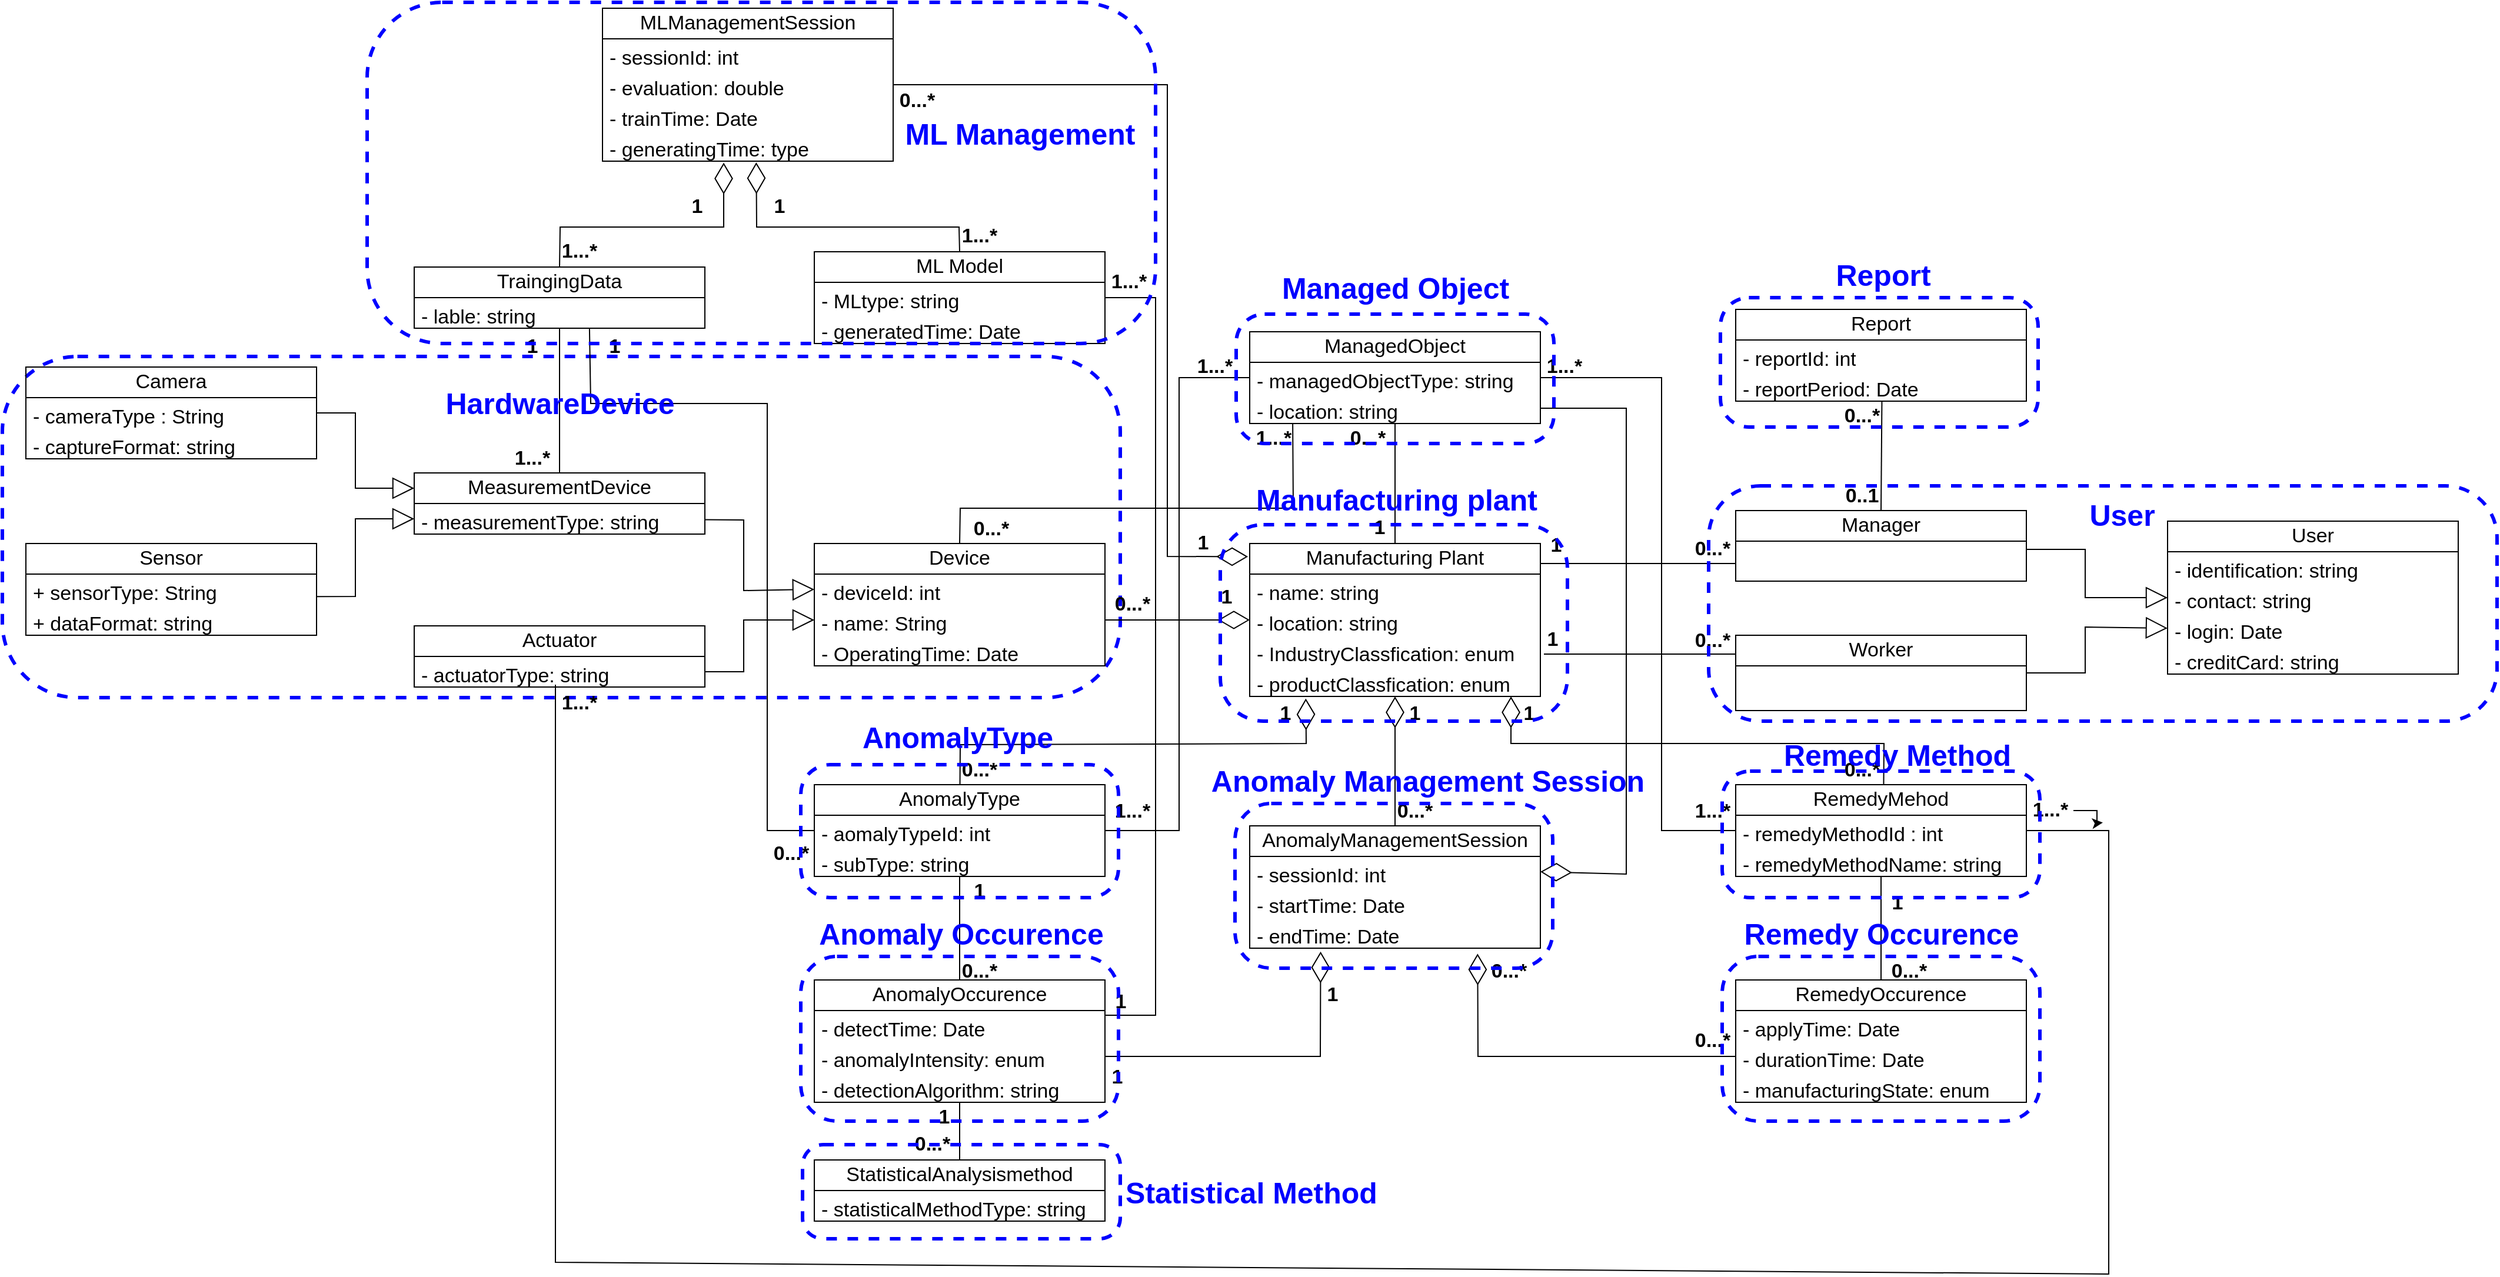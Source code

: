 <mxfile version="21.1.8" type="github">
  <diagram name="페이지-1" id="NSON1ElTlPPv-P7tvGDg">
    <mxGraphModel dx="3332" dy="244" grid="1" gridSize="10" guides="1" tooltips="1" connect="1" arrows="1" fold="1" page="1" pageScale="1" pageWidth="827" pageHeight="1169" math="0" shadow="0">
      <root>
        <mxCell id="0" />
        <mxCell id="1" parent="0" />
        <mxCell id="EEyVBlJ2GwYg8RUqJ2fp-154" value="" style="rounded=1;whiteSpace=wrap;html=1;fillColor=none;strokeColor=#0000ff;arcSize=22;dashed=1;strokeWidth=3;" vertex="1" parent="1">
          <mxGeometry x="-580" y="2030" width="950" height="290" as="geometry" />
        </mxCell>
        <mxCell id="EEyVBlJ2GwYg8RUqJ2fp-1" value="Manufacturing Plant" style="swimlane;fontStyle=0;childLayout=stackLayout;horizontal=1;startSize=26;fillColor=none;horizontalStack=0;resizeParent=1;resizeParentMax=0;resizeLast=0;collapsible=1;marginBottom=0;whiteSpace=wrap;html=1;fontSize=17;" vertex="1" parent="1">
          <mxGeometry x="480" y="2189" width="247" height="130" as="geometry" />
        </mxCell>
        <mxCell id="EEyVBlJ2GwYg8RUqJ2fp-2" value="- name: string" style="text;strokeColor=none;fillColor=none;align=left;verticalAlign=top;spacingLeft=4;spacingRight=4;overflow=hidden;rotatable=0;points=[[0,0.5],[1,0.5]];portConstraint=eastwest;whiteSpace=wrap;html=1;fontSize=17;" vertex="1" parent="EEyVBlJ2GwYg8RUqJ2fp-1">
          <mxGeometry y="26" width="247" height="26" as="geometry" />
        </mxCell>
        <mxCell id="EEyVBlJ2GwYg8RUqJ2fp-3" value="- location: string" style="text;strokeColor=none;fillColor=none;align=left;verticalAlign=top;spacingLeft=4;spacingRight=4;overflow=hidden;rotatable=0;points=[[0,0.5],[1,0.5]];portConstraint=eastwest;whiteSpace=wrap;html=1;fontSize=17;" vertex="1" parent="EEyVBlJ2GwYg8RUqJ2fp-1">
          <mxGeometry y="52" width="247" height="26" as="geometry" />
        </mxCell>
        <mxCell id="EEyVBlJ2GwYg8RUqJ2fp-4" value="- IndustryClassfication: enum" style="text;strokeColor=none;fillColor=none;align=left;verticalAlign=top;spacingLeft=4;spacingRight=4;overflow=hidden;rotatable=0;points=[[0,0.5],[1,0.5]];portConstraint=eastwest;whiteSpace=wrap;html=1;fontSize=17;" vertex="1" parent="EEyVBlJ2GwYg8RUqJ2fp-1">
          <mxGeometry y="78" width="247" height="26" as="geometry" />
        </mxCell>
        <mxCell id="EEyVBlJ2GwYg8RUqJ2fp-5" value="- productClassfication: enum" style="text;strokeColor=none;fillColor=none;align=left;verticalAlign=top;spacingLeft=4;spacingRight=4;overflow=hidden;rotatable=0;points=[[0,0.5],[1,0.5]];portConstraint=eastwest;whiteSpace=wrap;html=1;fontSize=17;" vertex="1" parent="EEyVBlJ2GwYg8RUqJ2fp-1">
          <mxGeometry y="104" width="247" height="26" as="geometry" />
        </mxCell>
        <mxCell id="EEyVBlJ2GwYg8RUqJ2fp-6" value="AnomalyManagementSession" style="swimlane;fontStyle=0;childLayout=stackLayout;horizontal=1;startSize=26;fillColor=none;horizontalStack=0;resizeParent=1;resizeParentMax=0;resizeLast=0;collapsible=1;marginBottom=0;whiteSpace=wrap;html=1;fontSize=17;" vertex="1" parent="1">
          <mxGeometry x="480" y="2429" width="247" height="104" as="geometry" />
        </mxCell>
        <mxCell id="EEyVBlJ2GwYg8RUqJ2fp-7" value="- sessionId: int" style="text;strokeColor=none;fillColor=none;align=left;verticalAlign=top;spacingLeft=4;spacingRight=4;overflow=hidden;rotatable=0;points=[[0,0.5],[1,0.5]];portConstraint=eastwest;whiteSpace=wrap;html=1;fontSize=17;" vertex="1" parent="EEyVBlJ2GwYg8RUqJ2fp-6">
          <mxGeometry y="26" width="247" height="26" as="geometry" />
        </mxCell>
        <mxCell id="EEyVBlJ2GwYg8RUqJ2fp-8" value="- startTime: Date" style="text;strokeColor=none;fillColor=none;align=left;verticalAlign=top;spacingLeft=4;spacingRight=4;overflow=hidden;rotatable=0;points=[[0,0.5],[1,0.5]];portConstraint=eastwest;whiteSpace=wrap;html=1;fontSize=17;" vertex="1" parent="EEyVBlJ2GwYg8RUqJ2fp-6">
          <mxGeometry y="52" width="247" height="26" as="geometry" />
        </mxCell>
        <mxCell id="EEyVBlJ2GwYg8RUqJ2fp-9" value="- endTime: Date" style="text;strokeColor=none;fillColor=none;align=left;verticalAlign=top;spacingLeft=4;spacingRight=4;overflow=hidden;rotatable=0;points=[[0,0.5],[1,0.5]];portConstraint=eastwest;whiteSpace=wrap;html=1;fontSize=17;" vertex="1" parent="EEyVBlJ2GwYg8RUqJ2fp-6">
          <mxGeometry y="78" width="247" height="26" as="geometry" />
        </mxCell>
        <mxCell id="EEyVBlJ2GwYg8RUqJ2fp-10" value="Device" style="swimlane;fontStyle=0;childLayout=stackLayout;horizontal=1;startSize=26;fillColor=none;horizontalStack=0;resizeParent=1;resizeParentMax=0;resizeLast=0;collapsible=1;marginBottom=0;whiteSpace=wrap;html=1;fontSize=17;" vertex="1" parent="1">
          <mxGeometry x="110" y="2189" width="247" height="104" as="geometry" />
        </mxCell>
        <mxCell id="EEyVBlJ2GwYg8RUqJ2fp-11" value="- deviceId: int" style="text;strokeColor=none;fillColor=none;align=left;verticalAlign=top;spacingLeft=4;spacingRight=4;overflow=hidden;rotatable=0;points=[[0,0.5],[1,0.5]];portConstraint=eastwest;whiteSpace=wrap;html=1;fontSize=17;" vertex="1" parent="EEyVBlJ2GwYg8RUqJ2fp-10">
          <mxGeometry y="26" width="247" height="26" as="geometry" />
        </mxCell>
        <mxCell id="EEyVBlJ2GwYg8RUqJ2fp-12" value="- name: String" style="text;strokeColor=none;fillColor=none;align=left;verticalAlign=top;spacingLeft=4;spacingRight=4;overflow=hidden;rotatable=0;points=[[0,0.5],[1,0.5]];portConstraint=eastwest;whiteSpace=wrap;html=1;fontSize=17;" vertex="1" parent="EEyVBlJ2GwYg8RUqJ2fp-10">
          <mxGeometry y="52" width="247" height="26" as="geometry" />
        </mxCell>
        <mxCell id="EEyVBlJ2GwYg8RUqJ2fp-13" value="- OperatingTime: Date" style="text;strokeColor=none;fillColor=none;align=left;verticalAlign=top;spacingLeft=4;spacingRight=4;overflow=hidden;rotatable=0;points=[[0,0.5],[1,0.5]];portConstraint=eastwest;whiteSpace=wrap;html=1;fontSize=17;" vertex="1" parent="EEyVBlJ2GwYg8RUqJ2fp-10">
          <mxGeometry y="78" width="247" height="26" as="geometry" />
        </mxCell>
        <mxCell id="EEyVBlJ2GwYg8RUqJ2fp-14" value="MeasurementDevice" style="swimlane;fontStyle=0;childLayout=stackLayout;horizontal=1;startSize=26;fillColor=none;horizontalStack=0;resizeParent=1;resizeParentMax=0;resizeLast=0;collapsible=1;marginBottom=0;whiteSpace=wrap;html=1;fontSize=17;" vertex="1" parent="1">
          <mxGeometry x="-230" y="2129" width="247" height="52" as="geometry" />
        </mxCell>
        <mxCell id="EEyVBlJ2GwYg8RUqJ2fp-15" value="- measurementType: string" style="text;strokeColor=none;fillColor=none;align=left;verticalAlign=top;spacingLeft=4;spacingRight=4;overflow=hidden;rotatable=0;points=[[0,0.5],[1,0.5]];portConstraint=eastwest;whiteSpace=wrap;html=1;fontSize=17;" vertex="1" parent="EEyVBlJ2GwYg8RUqJ2fp-14">
          <mxGeometry y="26" width="247" height="26" as="geometry" />
        </mxCell>
        <mxCell id="EEyVBlJ2GwYg8RUqJ2fp-16" value="Actuator" style="swimlane;fontStyle=0;childLayout=stackLayout;horizontal=1;startSize=26;fillColor=none;horizontalStack=0;resizeParent=1;resizeParentMax=0;resizeLast=0;collapsible=1;marginBottom=0;whiteSpace=wrap;html=1;fontSize=17;" vertex="1" parent="1">
          <mxGeometry x="-230" y="2259" width="247" height="52" as="geometry" />
        </mxCell>
        <mxCell id="EEyVBlJ2GwYg8RUqJ2fp-17" value="- actuatorType: string" style="text;strokeColor=none;fillColor=none;align=left;verticalAlign=top;spacingLeft=4;spacingRight=4;overflow=hidden;rotatable=0;points=[[0,0.5],[1,0.5]];portConstraint=eastwest;whiteSpace=wrap;html=1;fontSize=17;" vertex="1" parent="EEyVBlJ2GwYg8RUqJ2fp-16">
          <mxGeometry y="26" width="247" height="26" as="geometry" />
        </mxCell>
        <mxCell id="EEyVBlJ2GwYg8RUqJ2fp-18" value="Camera" style="swimlane;fontStyle=0;childLayout=stackLayout;horizontal=1;startSize=26;fillColor=none;horizontalStack=0;resizeParent=1;resizeParentMax=0;resizeLast=0;collapsible=1;marginBottom=0;whiteSpace=wrap;html=1;fontSize=17;" vertex="1" parent="1">
          <mxGeometry x="-560" y="2039" width="247" height="78" as="geometry" />
        </mxCell>
        <mxCell id="EEyVBlJ2GwYg8RUqJ2fp-19" value="- cameraType : String" style="text;strokeColor=none;fillColor=none;align=left;verticalAlign=top;spacingLeft=4;spacingRight=4;overflow=hidden;rotatable=0;points=[[0,0.5],[1,0.5]];portConstraint=eastwest;whiteSpace=wrap;html=1;fontSize=17;" vertex="1" parent="EEyVBlJ2GwYg8RUqJ2fp-18">
          <mxGeometry y="26" width="247" height="26" as="geometry" />
        </mxCell>
        <mxCell id="EEyVBlJ2GwYg8RUqJ2fp-20" value="- captureFormat: string" style="text;strokeColor=none;fillColor=none;align=left;verticalAlign=top;spacingLeft=4;spacingRight=4;overflow=hidden;rotatable=0;points=[[0,0.5],[1,0.5]];portConstraint=eastwest;whiteSpace=wrap;html=1;fontSize=17;" vertex="1" parent="EEyVBlJ2GwYg8RUqJ2fp-18">
          <mxGeometry y="52" width="247" height="26" as="geometry" />
        </mxCell>
        <mxCell id="EEyVBlJ2GwYg8RUqJ2fp-21" value="Sensor" style="swimlane;fontStyle=0;childLayout=stackLayout;horizontal=1;startSize=26;fillColor=none;horizontalStack=0;resizeParent=1;resizeParentMax=0;resizeLast=0;collapsible=1;marginBottom=0;whiteSpace=wrap;html=1;fontSize=17;" vertex="1" parent="1">
          <mxGeometry x="-560" y="2189" width="247" height="78" as="geometry" />
        </mxCell>
        <mxCell id="EEyVBlJ2GwYg8RUqJ2fp-22" value="+ sensorType: String" style="text;strokeColor=none;fillColor=none;align=left;verticalAlign=top;spacingLeft=4;spacingRight=4;overflow=hidden;rotatable=0;points=[[0,0.5],[1,0.5]];portConstraint=eastwest;whiteSpace=wrap;html=1;fontSize=17;" vertex="1" parent="EEyVBlJ2GwYg8RUqJ2fp-21">
          <mxGeometry y="26" width="247" height="26" as="geometry" />
        </mxCell>
        <mxCell id="EEyVBlJ2GwYg8RUqJ2fp-23" value="+ dataFormat: string" style="text;strokeColor=none;fillColor=none;align=left;verticalAlign=top;spacingLeft=4;spacingRight=4;overflow=hidden;rotatable=0;points=[[0,0.5],[1,0.5]];portConstraint=eastwest;whiteSpace=wrap;html=1;fontSize=17;" vertex="1" parent="EEyVBlJ2GwYg8RUqJ2fp-21">
          <mxGeometry y="52" width="247" height="26" as="geometry" />
        </mxCell>
        <mxCell id="EEyVBlJ2GwYg8RUqJ2fp-24" value="AnomalyType" style="swimlane;fontStyle=0;childLayout=stackLayout;horizontal=1;startSize=26;fillColor=none;horizontalStack=0;resizeParent=1;resizeParentMax=0;resizeLast=0;collapsible=1;marginBottom=0;whiteSpace=wrap;html=1;fontSize=17;" vertex="1" parent="1">
          <mxGeometry x="110" y="2394" width="247" height="78" as="geometry" />
        </mxCell>
        <mxCell id="EEyVBlJ2GwYg8RUqJ2fp-25" value="- aomalyTypeId: int" style="text;strokeColor=none;fillColor=none;align=left;verticalAlign=top;spacingLeft=4;spacingRight=4;overflow=hidden;rotatable=0;points=[[0,0.5],[1,0.5]];portConstraint=eastwest;whiteSpace=wrap;html=1;fontSize=17;" vertex="1" parent="EEyVBlJ2GwYg8RUqJ2fp-24">
          <mxGeometry y="26" width="247" height="26" as="geometry" />
        </mxCell>
        <mxCell id="EEyVBlJ2GwYg8RUqJ2fp-26" value="- subType: string" style="text;strokeColor=none;fillColor=none;align=left;verticalAlign=top;spacingLeft=4;spacingRight=4;overflow=hidden;rotatable=0;points=[[0,0.5],[1,0.5]];portConstraint=eastwest;whiteSpace=wrap;html=1;fontSize=17;" vertex="1" parent="EEyVBlJ2GwYg8RUqJ2fp-24">
          <mxGeometry y="52" width="247" height="26" as="geometry" />
        </mxCell>
        <mxCell id="EEyVBlJ2GwYg8RUqJ2fp-27" value="AnomalyOccurence" style="swimlane;fontStyle=0;childLayout=stackLayout;horizontal=1;startSize=26;fillColor=none;horizontalStack=0;resizeParent=1;resizeParentMax=0;resizeLast=0;collapsible=1;marginBottom=0;whiteSpace=wrap;html=1;fontSize=17;" vertex="1" parent="1">
          <mxGeometry x="110" y="2560" width="247" height="104" as="geometry" />
        </mxCell>
        <mxCell id="EEyVBlJ2GwYg8RUqJ2fp-28" value="- detectTime: Date" style="text;strokeColor=none;fillColor=none;align=left;verticalAlign=top;spacingLeft=4;spacingRight=4;overflow=hidden;rotatable=0;points=[[0,0.5],[1,0.5]];portConstraint=eastwest;whiteSpace=wrap;html=1;fontSize=17;" vertex="1" parent="EEyVBlJ2GwYg8RUqJ2fp-27">
          <mxGeometry y="26" width="247" height="26" as="geometry" />
        </mxCell>
        <mxCell id="EEyVBlJ2GwYg8RUqJ2fp-29" value="- anomalyIntensity: enum" style="text;strokeColor=none;fillColor=none;align=left;verticalAlign=top;spacingLeft=4;spacingRight=4;overflow=hidden;rotatable=0;points=[[0,0.5],[1,0.5]];portConstraint=eastwest;whiteSpace=wrap;html=1;fontSize=17;" vertex="1" parent="EEyVBlJ2GwYg8RUqJ2fp-27">
          <mxGeometry y="52" width="247" height="26" as="geometry" />
        </mxCell>
        <mxCell id="EEyVBlJ2GwYg8RUqJ2fp-30" value="- detectionAlgorithm: string" style="text;strokeColor=none;fillColor=none;align=left;verticalAlign=top;spacingLeft=4;spacingRight=4;overflow=hidden;rotatable=0;points=[[0,0.5],[1,0.5]];portConstraint=eastwest;whiteSpace=wrap;html=1;fontSize=17;" vertex="1" parent="EEyVBlJ2GwYg8RUqJ2fp-27">
          <mxGeometry y="78" width="247" height="26" as="geometry" />
        </mxCell>
        <mxCell id="EEyVBlJ2GwYg8RUqJ2fp-31" value="RemedyOccurence" style="swimlane;fontStyle=0;childLayout=stackLayout;horizontal=1;startSize=26;fillColor=none;horizontalStack=0;resizeParent=1;resizeParentMax=0;resizeLast=0;collapsible=1;marginBottom=0;whiteSpace=wrap;html=1;fontSize=17;" vertex="1" parent="1">
          <mxGeometry x="893" y="2560" width="247" height="104" as="geometry" />
        </mxCell>
        <mxCell id="EEyVBlJ2GwYg8RUqJ2fp-32" value="- applyTime: Date" style="text;strokeColor=none;fillColor=none;align=left;verticalAlign=top;spacingLeft=4;spacingRight=4;overflow=hidden;rotatable=0;points=[[0,0.5],[1,0.5]];portConstraint=eastwest;whiteSpace=wrap;html=1;fontSize=17;" vertex="1" parent="EEyVBlJ2GwYg8RUqJ2fp-31">
          <mxGeometry y="26" width="247" height="26" as="geometry" />
        </mxCell>
        <mxCell id="EEyVBlJ2GwYg8RUqJ2fp-33" value="- durationTime: Date" style="text;strokeColor=none;fillColor=none;align=left;verticalAlign=top;spacingLeft=4;spacingRight=4;overflow=hidden;rotatable=0;points=[[0,0.5],[1,0.5]];portConstraint=eastwest;whiteSpace=wrap;html=1;fontSize=17;" vertex="1" parent="EEyVBlJ2GwYg8RUqJ2fp-31">
          <mxGeometry y="52" width="247" height="26" as="geometry" />
        </mxCell>
        <mxCell id="EEyVBlJ2GwYg8RUqJ2fp-34" value="- manufacturingState: enum" style="text;strokeColor=none;fillColor=none;align=left;verticalAlign=top;spacingLeft=4;spacingRight=4;overflow=hidden;rotatable=0;points=[[0,0.5],[1,0.5]];portConstraint=eastwest;whiteSpace=wrap;html=1;fontSize=17;" vertex="1" parent="EEyVBlJ2GwYg8RUqJ2fp-31">
          <mxGeometry y="78" width="247" height="26" as="geometry" />
        </mxCell>
        <mxCell id="EEyVBlJ2GwYg8RUqJ2fp-35" value="RemedyMehod" style="swimlane;fontStyle=0;childLayout=stackLayout;horizontal=1;startSize=26;fillColor=none;horizontalStack=0;resizeParent=1;resizeParentMax=0;resizeLast=0;collapsible=1;marginBottom=0;whiteSpace=wrap;html=1;fontSize=17;" vertex="1" parent="1">
          <mxGeometry x="893" y="2394" width="247" height="78" as="geometry" />
        </mxCell>
        <mxCell id="EEyVBlJ2GwYg8RUqJ2fp-36" value="- remedyMethodId : int" style="text;strokeColor=none;fillColor=none;align=left;verticalAlign=top;spacingLeft=4;spacingRight=4;overflow=hidden;rotatable=0;points=[[0,0.5],[1,0.5]];portConstraint=eastwest;whiteSpace=wrap;html=1;fontSize=17;" vertex="1" parent="EEyVBlJ2GwYg8RUqJ2fp-35">
          <mxGeometry y="26" width="247" height="26" as="geometry" />
        </mxCell>
        <mxCell id="EEyVBlJ2GwYg8RUqJ2fp-37" value="- remedyMethodName: string" style="text;strokeColor=none;fillColor=none;align=left;verticalAlign=top;spacingLeft=4;spacingRight=4;overflow=hidden;rotatable=0;points=[[0,0.5],[1,0.5]];portConstraint=eastwest;whiteSpace=wrap;html=1;fontSize=17;" vertex="1" parent="EEyVBlJ2GwYg8RUqJ2fp-35">
          <mxGeometry y="52" width="247" height="26" as="geometry" />
        </mxCell>
        <mxCell id="EEyVBlJ2GwYg8RUqJ2fp-38" value="Manager" style="swimlane;fontStyle=0;childLayout=stackLayout;horizontal=1;startSize=26;fillColor=none;horizontalStack=0;resizeParent=1;resizeParentMax=0;resizeLast=0;collapsible=1;marginBottom=0;whiteSpace=wrap;html=1;fontSize=17;" vertex="1" parent="1">
          <mxGeometry x="893" y="2161" width="247" height="60" as="geometry" />
        </mxCell>
        <mxCell id="EEyVBlJ2GwYg8RUqJ2fp-39" value="Worker" style="swimlane;fontStyle=0;childLayout=stackLayout;horizontal=1;startSize=26;fillColor=none;horizontalStack=0;resizeParent=1;resizeParentMax=0;resizeLast=0;collapsible=1;marginBottom=0;whiteSpace=wrap;html=1;fontSize=17;" vertex="1" parent="1">
          <mxGeometry x="893" y="2267" width="247" height="64" as="geometry" />
        </mxCell>
        <mxCell id="EEyVBlJ2GwYg8RUqJ2fp-40" value="User" style="swimlane;fontStyle=0;childLayout=stackLayout;horizontal=1;startSize=26;fillColor=none;horizontalStack=0;resizeParent=1;resizeParentMax=0;resizeLast=0;collapsible=1;marginBottom=0;whiteSpace=wrap;html=1;fontSize=17;" vertex="1" parent="1">
          <mxGeometry x="1260" y="2170" width="247" height="130" as="geometry" />
        </mxCell>
        <mxCell id="EEyVBlJ2GwYg8RUqJ2fp-41" value="- identification: string" style="text;strokeColor=none;fillColor=none;align=left;verticalAlign=top;spacingLeft=4;spacingRight=4;overflow=hidden;rotatable=0;points=[[0,0.5],[1,0.5]];portConstraint=eastwest;whiteSpace=wrap;html=1;fontSize=17;" vertex="1" parent="EEyVBlJ2GwYg8RUqJ2fp-40">
          <mxGeometry y="26" width="247" height="26" as="geometry" />
        </mxCell>
        <mxCell id="EEyVBlJ2GwYg8RUqJ2fp-42" value="- contact: string" style="text;strokeColor=none;fillColor=none;align=left;verticalAlign=top;spacingLeft=4;spacingRight=4;overflow=hidden;rotatable=0;points=[[0,0.5],[1,0.5]];portConstraint=eastwest;whiteSpace=wrap;html=1;fontSize=17;" vertex="1" parent="EEyVBlJ2GwYg8RUqJ2fp-40">
          <mxGeometry y="52" width="247" height="26" as="geometry" />
        </mxCell>
        <mxCell id="EEyVBlJ2GwYg8RUqJ2fp-43" value="- login: Date" style="text;strokeColor=none;fillColor=none;align=left;verticalAlign=top;spacingLeft=4;spacingRight=4;overflow=hidden;rotatable=0;points=[[0,0.5],[1,0.5]];portConstraint=eastwest;whiteSpace=wrap;html=1;fontSize=17;" vertex="1" parent="EEyVBlJ2GwYg8RUqJ2fp-40">
          <mxGeometry y="78" width="247" height="26" as="geometry" />
        </mxCell>
        <mxCell id="EEyVBlJ2GwYg8RUqJ2fp-44" value="- creditCard: string" style="text;strokeColor=none;fillColor=none;align=left;verticalAlign=top;spacingLeft=4;spacingRight=4;overflow=hidden;rotatable=0;points=[[0,0.5],[1,0.5]];portConstraint=eastwest;whiteSpace=wrap;html=1;fontSize=17;" vertex="1" parent="EEyVBlJ2GwYg8RUqJ2fp-40">
          <mxGeometry y="104" width="247" height="26" as="geometry" />
        </mxCell>
        <mxCell id="EEyVBlJ2GwYg8RUqJ2fp-45" value="ManagedObject" style="swimlane;fontStyle=0;childLayout=stackLayout;horizontal=1;startSize=26;fillColor=none;horizontalStack=0;resizeParent=1;resizeParentMax=0;resizeLast=0;collapsible=1;marginBottom=0;whiteSpace=wrap;html=1;fontSize=17;" vertex="1" parent="1">
          <mxGeometry x="480" y="2009" width="247" height="78" as="geometry" />
        </mxCell>
        <mxCell id="EEyVBlJ2GwYg8RUqJ2fp-46" value="- managedObjectType: string" style="text;strokeColor=none;fillColor=none;align=left;verticalAlign=top;spacingLeft=4;spacingRight=4;overflow=hidden;rotatable=0;points=[[0,0.5],[1,0.5]];portConstraint=eastwest;whiteSpace=wrap;html=1;fontSize=17;" vertex="1" parent="EEyVBlJ2GwYg8RUqJ2fp-45">
          <mxGeometry y="26" width="247" height="26" as="geometry" />
        </mxCell>
        <mxCell id="EEyVBlJ2GwYg8RUqJ2fp-47" value="- location: string" style="text;strokeColor=none;fillColor=none;align=left;verticalAlign=top;spacingLeft=4;spacingRight=4;overflow=hidden;rotatable=0;points=[[0,0.5],[1,0.5]];portConstraint=eastwest;whiteSpace=wrap;html=1;fontSize=17;" vertex="1" parent="EEyVBlJ2GwYg8RUqJ2fp-45">
          <mxGeometry y="52" width="247" height="26" as="geometry" />
        </mxCell>
        <mxCell id="EEyVBlJ2GwYg8RUqJ2fp-48" value="MLManagementSession" style="swimlane;fontStyle=0;childLayout=stackLayout;horizontal=1;startSize=26;fillColor=none;horizontalStack=0;resizeParent=1;resizeParentMax=0;resizeLast=0;collapsible=1;marginBottom=0;whiteSpace=wrap;html=1;fontSize=17;" vertex="1" parent="1">
          <mxGeometry x="-70" y="1734" width="247" height="130" as="geometry" />
        </mxCell>
        <mxCell id="EEyVBlJ2GwYg8RUqJ2fp-49" value="- sessionId: int" style="text;strokeColor=none;fillColor=none;align=left;verticalAlign=top;spacingLeft=4;spacingRight=4;overflow=hidden;rotatable=0;points=[[0,0.5],[1,0.5]];portConstraint=eastwest;whiteSpace=wrap;html=1;fontSize=17;" vertex="1" parent="EEyVBlJ2GwYg8RUqJ2fp-48">
          <mxGeometry y="26" width="247" height="26" as="geometry" />
        </mxCell>
        <mxCell id="EEyVBlJ2GwYg8RUqJ2fp-50" value="- evaluation: double" style="text;strokeColor=none;fillColor=none;align=left;verticalAlign=top;spacingLeft=4;spacingRight=4;overflow=hidden;rotatable=0;points=[[0,0.5],[1,0.5]];portConstraint=eastwest;whiteSpace=wrap;html=1;fontSize=17;" vertex="1" parent="EEyVBlJ2GwYg8RUqJ2fp-48">
          <mxGeometry y="52" width="247" height="26" as="geometry" />
        </mxCell>
        <mxCell id="EEyVBlJ2GwYg8RUqJ2fp-51" value="- trainTime: Date" style="text;strokeColor=none;fillColor=none;align=left;verticalAlign=top;spacingLeft=4;spacingRight=4;overflow=hidden;rotatable=0;points=[[0,0.5],[1,0.5]];portConstraint=eastwest;whiteSpace=wrap;html=1;fontSize=17;" vertex="1" parent="EEyVBlJ2GwYg8RUqJ2fp-48">
          <mxGeometry y="78" width="247" height="26" as="geometry" />
        </mxCell>
        <mxCell id="EEyVBlJ2GwYg8RUqJ2fp-52" value="- generatingTime: type" style="text;strokeColor=none;fillColor=none;align=left;verticalAlign=top;spacingLeft=4;spacingRight=4;overflow=hidden;rotatable=0;points=[[0,0.5],[1,0.5]];portConstraint=eastwest;whiteSpace=wrap;html=1;fontSize=17;" vertex="1" parent="EEyVBlJ2GwYg8RUqJ2fp-48">
          <mxGeometry y="104" width="247" height="26" as="geometry" />
        </mxCell>
        <mxCell id="EEyVBlJ2GwYg8RUqJ2fp-53" value="ML Model" style="swimlane;fontStyle=0;childLayout=stackLayout;horizontal=1;startSize=26;fillColor=none;horizontalStack=0;resizeParent=1;resizeParentMax=0;resizeLast=0;collapsible=1;marginBottom=0;whiteSpace=wrap;html=1;fontSize=17;" vertex="1" parent="1">
          <mxGeometry x="110" y="1941" width="247" height="78" as="geometry" />
        </mxCell>
        <mxCell id="EEyVBlJ2GwYg8RUqJ2fp-54" value="- MLtype: string" style="text;strokeColor=none;fillColor=none;align=left;verticalAlign=top;spacingLeft=4;spacingRight=4;overflow=hidden;rotatable=0;points=[[0,0.5],[1,0.5]];portConstraint=eastwest;whiteSpace=wrap;html=1;fontSize=17;" vertex="1" parent="EEyVBlJ2GwYg8RUqJ2fp-53">
          <mxGeometry y="26" width="247" height="26" as="geometry" />
        </mxCell>
        <mxCell id="EEyVBlJ2GwYg8RUqJ2fp-55" value="- generatedTime: Date" style="text;strokeColor=none;fillColor=none;align=left;verticalAlign=top;spacingLeft=4;spacingRight=4;overflow=hidden;rotatable=0;points=[[0,0.5],[1,0.5]];portConstraint=eastwest;whiteSpace=wrap;html=1;fontSize=17;" vertex="1" parent="EEyVBlJ2GwYg8RUqJ2fp-53">
          <mxGeometry y="52" width="247" height="26" as="geometry" />
        </mxCell>
        <mxCell id="EEyVBlJ2GwYg8RUqJ2fp-56" value="StatisticalAnalysismethod" style="swimlane;fontStyle=0;childLayout=stackLayout;horizontal=1;startSize=26;fillColor=none;horizontalStack=0;resizeParent=1;resizeParentMax=0;resizeLast=0;collapsible=1;marginBottom=0;whiteSpace=wrap;html=1;fontSize=17;" vertex="1" parent="1">
          <mxGeometry x="110" y="2713" width="247" height="52" as="geometry" />
        </mxCell>
        <mxCell id="EEyVBlJ2GwYg8RUqJ2fp-57" value="- statisticalMethodType: string" style="text;strokeColor=none;fillColor=none;align=left;verticalAlign=top;spacingLeft=4;spacingRight=4;overflow=hidden;rotatable=0;points=[[0,0.5],[1,0.5]];portConstraint=eastwest;whiteSpace=wrap;html=1;fontSize=17;" vertex="1" parent="EEyVBlJ2GwYg8RUqJ2fp-56">
          <mxGeometry y="26" width="247" height="26" as="geometry" />
        </mxCell>
        <mxCell id="EEyVBlJ2GwYg8RUqJ2fp-58" value="TraingingData" style="swimlane;fontStyle=0;childLayout=stackLayout;horizontal=1;startSize=26;fillColor=none;horizontalStack=0;resizeParent=1;resizeParentMax=0;resizeLast=0;collapsible=1;marginBottom=0;whiteSpace=wrap;html=1;fontSize=17;" vertex="1" parent="1">
          <mxGeometry x="-230" y="1954" width="247" height="52" as="geometry" />
        </mxCell>
        <mxCell id="EEyVBlJ2GwYg8RUqJ2fp-59" value="- lable: string" style="text;strokeColor=none;fillColor=none;align=left;verticalAlign=top;spacingLeft=4;spacingRight=4;overflow=hidden;rotatable=0;points=[[0,0.5],[1,0.5]];portConstraint=eastwest;whiteSpace=wrap;html=1;fontSize=17;" vertex="1" parent="EEyVBlJ2GwYg8RUqJ2fp-58">
          <mxGeometry y="26" width="247" height="26" as="geometry" />
        </mxCell>
        <mxCell id="EEyVBlJ2GwYg8RUqJ2fp-60" value="" style="endArrow=diamondThin;endFill=0;endSize=24;html=1;rounded=0;entryX=0.784;entryY=1.179;entryDx=0;entryDy=0;entryPerimeter=0;exitX=0;exitY=0.5;exitDx=0;exitDy=0;fontSize=17;" edge="1" parent="1" source="EEyVBlJ2GwYg8RUqJ2fp-33" target="EEyVBlJ2GwYg8RUqJ2fp-9">
          <mxGeometry width="160" relative="1" as="geometry">
            <mxPoint x="900" y="2599" as="sourcePoint" />
            <mxPoint x="570" y="2599" as="targetPoint" />
            <Array as="points">
              <mxPoint x="674" y="2625" />
            </Array>
          </mxGeometry>
        </mxCell>
        <mxCell id="EEyVBlJ2GwYg8RUqJ2fp-61" value="" style="endArrow=diamondThin;endFill=0;endSize=24;html=1;rounded=0;entryX=0.244;entryY=1.111;entryDx=0;entryDy=0;entryPerimeter=0;exitX=1;exitY=0.5;exitDx=0;exitDy=0;fontSize=17;" edge="1" parent="1" source="EEyVBlJ2GwYg8RUqJ2fp-29" target="EEyVBlJ2GwYg8RUqJ2fp-9">
          <mxGeometry width="160" relative="1" as="geometry">
            <mxPoint x="360" y="2625" as="sourcePoint" />
            <mxPoint x="650" y="2599" as="targetPoint" />
            <Array as="points">
              <mxPoint x="540" y="2625" />
            </Array>
          </mxGeometry>
        </mxCell>
        <mxCell id="EEyVBlJ2GwYg8RUqJ2fp-62" value="" style="endArrow=diamondThin;endFill=0;endSize=24;html=1;rounded=0;exitX=0.5;exitY=0;exitDx=0;exitDy=0;entryX=0.5;entryY=1;entryDx=0;entryDy=0;entryPerimeter=0;fontSize=17;" edge="1" parent="1" source="EEyVBlJ2GwYg8RUqJ2fp-6" target="EEyVBlJ2GwYg8RUqJ2fp-5">
          <mxGeometry width="160" relative="1" as="geometry">
            <mxPoint x="370" y="2659" as="sourcePoint" />
            <mxPoint x="579" y="2603" as="targetPoint" />
            <Array as="points" />
          </mxGeometry>
        </mxCell>
        <mxCell id="EEyVBlJ2GwYg8RUqJ2fp-63" value="" style="endArrow=diamondThin;endFill=0;endSize=24;html=1;rounded=0;exitX=1;exitY=0.5;exitDx=0;exitDy=0;entryX=0;entryY=0.5;entryDx=0;entryDy=0;entryPerimeter=0;fontSize=17;" edge="1" parent="1" source="EEyVBlJ2GwYg8RUqJ2fp-12" target="EEyVBlJ2GwYg8RUqJ2fp-3">
          <mxGeometry width="160" relative="1" as="geometry">
            <mxPoint x="614" y="2499" as="sourcePoint" />
            <mxPoint x="614" y="2329" as="targetPoint" />
            <Array as="points" />
          </mxGeometry>
        </mxCell>
        <mxCell id="EEyVBlJ2GwYg8RUqJ2fp-64" value="" style="endArrow=diamondThin;endFill=0;endSize=24;html=1;rounded=0;entryX=1;entryY=0.5;entryDx=0;entryDy=0;exitX=1;exitY=0.5;exitDx=0;exitDy=0;fontSize=17;" edge="1" parent="1" source="EEyVBlJ2GwYg8RUqJ2fp-47" target="EEyVBlJ2GwYg8RUqJ2fp-7">
          <mxGeometry width="160" relative="1" as="geometry">
            <mxPoint x="460" y="2050" as="sourcePoint" />
            <mxPoint x="614" y="2329" as="targetPoint" />
            <Array as="points">
              <mxPoint x="800" y="2074" />
              <mxPoint x="800" y="2140" />
              <mxPoint x="800" y="2470" />
            </Array>
          </mxGeometry>
        </mxCell>
        <mxCell id="EEyVBlJ2GwYg8RUqJ2fp-65" value="" style="endArrow=block;endSize=16;endFill=0;html=1;rounded=0;entryX=0;entryY=0.5;entryDx=0;entryDy=0;fontSize=17;" edge="1" parent="1" source="EEyVBlJ2GwYg8RUqJ2fp-15" target="EEyVBlJ2GwYg8RUqJ2fp-11">
          <mxGeometry width="160" relative="1" as="geometry">
            <mxPoint x="20" y="2169" as="sourcePoint" />
            <mxPoint x="-10" y="2179" as="targetPoint" />
            <Array as="points">
              <mxPoint x="50" y="2169" />
              <mxPoint x="50" y="2229" />
            </Array>
          </mxGeometry>
        </mxCell>
        <mxCell id="EEyVBlJ2GwYg8RUqJ2fp-66" value="" style="endArrow=block;endSize=16;endFill=0;html=1;rounded=0;exitX=1;exitY=0.5;exitDx=0;exitDy=0;entryX=0;entryY=0.5;entryDx=0;entryDy=0;fontSize=17;" edge="1" parent="1" source="EEyVBlJ2GwYg8RUqJ2fp-17" target="EEyVBlJ2GwYg8RUqJ2fp-12">
          <mxGeometry width="160" relative="1" as="geometry">
            <mxPoint x="27" y="2148" as="sourcePoint" />
            <mxPoint x="110" y="2238" as="targetPoint" />
            <Array as="points">
              <mxPoint x="50" y="2298" />
              <mxPoint x="50" y="2254" />
            </Array>
          </mxGeometry>
        </mxCell>
        <mxCell id="EEyVBlJ2GwYg8RUqJ2fp-67" value="" style="endArrow=block;endSize=16;endFill=0;html=1;rounded=0;exitX=1;exitY=0.5;exitDx=0;exitDy=0;entryX=0;entryY=0.25;entryDx=0;entryDy=0;fontSize=17;" edge="1" parent="1" source="EEyVBlJ2GwYg8RUqJ2fp-19" target="EEyVBlJ2GwYg8RUqJ2fp-14">
          <mxGeometry width="160" relative="1" as="geometry">
            <mxPoint x="27" y="2179" as="sourcePoint" />
            <mxPoint x="-230" y="2159" as="targetPoint" />
            <Array as="points">
              <mxPoint x="-280" y="2078" />
              <mxPoint x="-280" y="2142" />
            </Array>
          </mxGeometry>
        </mxCell>
        <mxCell id="EEyVBlJ2GwYg8RUqJ2fp-68" value="" style="endArrow=block;endSize=16;endFill=0;html=1;rounded=0;exitX=1.001;exitY=0.735;exitDx=0;exitDy=0;entryX=0;entryY=0.5;entryDx=0;entryDy=0;exitPerimeter=0;fontSize=17;" edge="1" parent="1" source="EEyVBlJ2GwYg8RUqJ2fp-22" target="EEyVBlJ2GwYg8RUqJ2fp-15">
          <mxGeometry width="160" relative="1" as="geometry">
            <mxPoint x="-303" y="2088" as="sourcePoint" />
            <mxPoint x="-220" y="2152" as="targetPoint" />
            <Array as="points">
              <mxPoint x="-280" y="2234" />
              <mxPoint x="-280" y="2168" />
            </Array>
          </mxGeometry>
        </mxCell>
        <mxCell id="EEyVBlJ2GwYg8RUqJ2fp-69" value="" style="endArrow=block;endSize=16;endFill=0;html=1;rounded=0;entryX=0;entryY=0.5;entryDx=0;entryDy=0;fontSize=17;" edge="1" parent="1" target="EEyVBlJ2GwYg8RUqJ2fp-42">
          <mxGeometry width="160" relative="1" as="geometry">
            <mxPoint x="1140" y="2194" as="sourcePoint" />
            <mxPoint x="1210" y="2170" as="targetPoint" />
            <Array as="points">
              <mxPoint x="1190" y="2194" />
              <mxPoint x="1190" y="2235" />
            </Array>
          </mxGeometry>
        </mxCell>
        <mxCell id="EEyVBlJ2GwYg8RUqJ2fp-70" value="" style="endArrow=block;endSize=16;endFill=0;html=1;rounded=0;exitX=1;exitY=0.5;exitDx=0;exitDy=0;entryX=0;entryY=0.5;entryDx=0;entryDy=0;fontSize=17;" edge="1" parent="1" source="EEyVBlJ2GwYg8RUqJ2fp-39" target="EEyVBlJ2GwYg8RUqJ2fp-43">
          <mxGeometry width="160" relative="1" as="geometry">
            <mxPoint x="944" y="2030" as="sourcePoint" />
            <mxPoint x="1052" y="1960" as="targetPoint" />
            <Array as="points">
              <mxPoint x="1190" y="2299" />
              <mxPoint x="1190" y="2260" />
            </Array>
          </mxGeometry>
        </mxCell>
        <mxCell id="EEyVBlJ2GwYg8RUqJ2fp-71" value="" style="endArrow=none;endFill=0;endSize=12;html=1;rounded=0;exitX=0.5;exitY=0;exitDx=0;exitDy=0;fontSize=17;" edge="1" parent="1" source="EEyVBlJ2GwYg8RUqJ2fp-14" target="EEyVBlJ2GwYg8RUqJ2fp-59">
          <mxGeometry width="160" relative="1" as="geometry">
            <mxPoint x="-360" y="1899" as="sourcePoint" />
            <mxPoint x="-106" y="1819" as="targetPoint" />
          </mxGeometry>
        </mxCell>
        <mxCell id="EEyVBlJ2GwYg8RUqJ2fp-72" value="" style="endArrow=diamondThin;endSize=24;endFill=0;html=1;rounded=0;exitX=0.5;exitY=0;exitDx=0;exitDy=0;entryX=0.417;entryY=1.048;entryDx=0;entryDy=0;entryPerimeter=0;fontSize=17;" edge="1" parent="1" source="EEyVBlJ2GwYg8RUqJ2fp-58" target="EEyVBlJ2GwYg8RUqJ2fp-52">
          <mxGeometry width="160" relative="1" as="geometry">
            <mxPoint x="-45" y="1880" as="sourcePoint" />
            <mxPoint x="140" y="1810" as="targetPoint" />
            <Array as="points">
              <mxPoint x="-106" y="1920" />
              <mxPoint x="33" y="1920" />
            </Array>
          </mxGeometry>
        </mxCell>
        <mxCell id="EEyVBlJ2GwYg8RUqJ2fp-73" value="" style="endArrow=diamondThin;endSize=24;endFill=0;html=1;rounded=0;entryX=0.529;entryY=1.038;entryDx=0;entryDy=0;entryPerimeter=0;exitX=0.5;exitY=0;exitDx=0;exitDy=0;fontSize=17;" edge="1" parent="1" source="EEyVBlJ2GwYg8RUqJ2fp-53" target="EEyVBlJ2GwYg8RUqJ2fp-52">
          <mxGeometry width="160" relative="1" as="geometry">
            <mxPoint x="-35" y="1886" as="sourcePoint" />
            <mxPoint x="182" y="2000" as="targetPoint" />
            <Array as="points">
              <mxPoint x="233" y="1920" />
              <mxPoint x="61" y="1920" />
            </Array>
          </mxGeometry>
        </mxCell>
        <mxCell id="EEyVBlJ2GwYg8RUqJ2fp-74" value="" style="endArrow=none;endFill=0;endSize=12;html=1;rounded=0;exitX=0.5;exitY=0;exitDx=0;exitDy=0;fontSize=17;" edge="1" parent="1" source="EEyVBlJ2GwYg8RUqJ2fp-31" target="EEyVBlJ2GwYg8RUqJ2fp-37">
          <mxGeometry width="160" relative="1" as="geometry">
            <mxPoint x="-96" y="2139" as="sourcePoint" />
            <mxPoint x="-96" y="1825" as="targetPoint" />
          </mxGeometry>
        </mxCell>
        <mxCell id="EEyVBlJ2GwYg8RUqJ2fp-75" value="" style="endArrow=diamondThin;endFill=0;endSize=24;html=1;rounded=0;entryX=0.899;entryY=1;entryDx=0;entryDy=0;entryPerimeter=0;exitX=0.509;exitY=0.005;exitDx=0;exitDy=0;exitPerimeter=0;startArrow=none;startFill=0;fontSize=17;" edge="1" parent="1" source="EEyVBlJ2GwYg8RUqJ2fp-35" target="EEyVBlJ2GwYg8RUqJ2fp-5">
          <mxGeometry width="160" relative="1" as="geometry">
            <mxPoint x="230" y="2399" as="sourcePoint" />
            <mxPoint x="244" y="2482" as="targetPoint" />
            <Array as="points">
              <mxPoint x="1019" y="2359" />
              <mxPoint x="950" y="2359" />
              <mxPoint x="702" y="2359" />
            </Array>
          </mxGeometry>
        </mxCell>
        <mxCell id="EEyVBlJ2GwYg8RUqJ2fp-76" value="" style="endArrow=diamondThin;endFill=0;endSize=24;html=1;rounded=0;entryX=0.193;entryY=1.068;entryDx=0;entryDy=0;entryPerimeter=0;fontSize=17;" edge="1" parent="1" source="EEyVBlJ2GwYg8RUqJ2fp-24" target="EEyVBlJ2GwYg8RUqJ2fp-5">
          <mxGeometry width="160" relative="1" as="geometry">
            <mxPoint x="230" y="2390" as="sourcePoint" />
            <mxPoint x="550" y="2329" as="targetPoint" />
            <Array as="points">
              <mxPoint x="234" y="2360" />
              <mxPoint x="528" y="2359" />
            </Array>
          </mxGeometry>
        </mxCell>
        <mxCell id="EEyVBlJ2GwYg8RUqJ2fp-77" value="" style="endArrow=none;endFill=0;endSize=12;html=1;rounded=0;exitX=1;exitY=0.131;exitDx=0;exitDy=0;exitPerimeter=0;entryX=0;entryY=0.75;entryDx=0;entryDy=0;fontSize=17;" edge="1" parent="1" source="EEyVBlJ2GwYg8RUqJ2fp-1" target="EEyVBlJ2GwYg8RUqJ2fp-38">
          <mxGeometry width="160" relative="1" as="geometry">
            <mxPoint x="710" y="2230" as="sourcePoint" />
            <mxPoint x="890" y="2206" as="targetPoint" />
            <Array as="points" />
          </mxGeometry>
        </mxCell>
        <mxCell id="EEyVBlJ2GwYg8RUqJ2fp-78" value="" style="endArrow=none;endFill=0;endSize=12;html=1;rounded=0;entryX=0;entryY=0.25;entryDx=0;entryDy=0;fontSize=17;" edge="1" parent="1" target="EEyVBlJ2GwYg8RUqJ2fp-39">
          <mxGeometry width="160" relative="1" as="geometry">
            <mxPoint x="730" y="2283" as="sourcePoint" />
            <mxPoint x="917" y="2069" as="targetPoint" />
            <Array as="points" />
          </mxGeometry>
        </mxCell>
        <mxCell id="EEyVBlJ2GwYg8RUqJ2fp-79" value="" style="endArrow=none;endFill=0;endSize=12;html=1;rounded=0;entryX=0.5;entryY=1.017;entryDx=0;entryDy=0;entryPerimeter=0;fontSize=17;" edge="1" parent="1" source="EEyVBlJ2GwYg8RUqJ2fp-27" target="EEyVBlJ2GwYg8RUqJ2fp-26">
          <mxGeometry width="160" relative="1" as="geometry">
            <mxPoint x="244" y="2589" as="sourcePoint" />
            <mxPoint x="980" y="2469" as="targetPoint" />
          </mxGeometry>
        </mxCell>
        <mxCell id="EEyVBlJ2GwYg8RUqJ2fp-80" value="" style="endArrow=none;endFill=0;endSize=12;html=1;rounded=0;exitX=0.5;exitY=0;exitDx=0;exitDy=0;fontSize=17;" edge="1" parent="1" source="EEyVBlJ2GwYg8RUqJ2fp-56" target="EEyVBlJ2GwYg8RUqJ2fp-30">
          <mxGeometry width="160" relative="1" as="geometry">
            <mxPoint x="994" y="2589" as="sourcePoint" />
            <mxPoint x="994" y="2482" as="targetPoint" />
          </mxGeometry>
        </mxCell>
        <mxCell id="EEyVBlJ2GwYg8RUqJ2fp-81" value="" style="endArrow=none;endFill=0;endSize=12;html=1;rounded=0;entryX=1;entryY=0.5;entryDx=0;entryDy=0;fontSize=17;" edge="1" parent="1" target="EEyVBlJ2GwYg8RUqJ2fp-54">
          <mxGeometry width="160" relative="1" as="geometry">
            <mxPoint x="357" y="2590" as="sourcePoint" />
            <mxPoint x="994" y="2693" as="targetPoint" />
            <Array as="points">
              <mxPoint x="400" y="2590" />
              <mxPoint x="400" y="2530" />
              <mxPoint x="400" y="1980" />
            </Array>
          </mxGeometry>
        </mxCell>
        <mxCell id="EEyVBlJ2GwYg8RUqJ2fp-82" value="" style="endArrow=none;endFill=0;endSize=12;html=1;rounded=0;entryX=0.5;entryY=0;entryDx=0;entryDy=0;fontSize=17;" edge="1" parent="1" source="EEyVBlJ2GwYg8RUqJ2fp-47" target="EEyVBlJ2GwYg8RUqJ2fp-1">
          <mxGeometry width="160" relative="1" as="geometry">
            <mxPoint x="604" y="2090" as="sourcePoint" />
            <mxPoint x="677" y="2330" as="targetPoint" />
            <Array as="points" />
          </mxGeometry>
        </mxCell>
        <mxCell id="EEyVBlJ2GwYg8RUqJ2fp-83" value="Report" style="swimlane;fontStyle=0;childLayout=stackLayout;horizontal=1;startSize=26;fillColor=none;horizontalStack=0;resizeParent=1;resizeParentMax=0;resizeLast=0;collapsible=1;marginBottom=0;whiteSpace=wrap;html=1;fontSize=17;" vertex="1" parent="1">
          <mxGeometry x="893" y="1990" width="247" height="78" as="geometry" />
        </mxCell>
        <mxCell id="EEyVBlJ2GwYg8RUqJ2fp-84" value="- reportId: int" style="text;strokeColor=none;fillColor=none;align=left;verticalAlign=top;spacingLeft=4;spacingRight=4;overflow=hidden;rotatable=0;points=[[0,0.5],[1,0.5]];portConstraint=eastwest;whiteSpace=wrap;html=1;fontSize=17;" vertex="1" parent="EEyVBlJ2GwYg8RUqJ2fp-83">
          <mxGeometry y="26" width="247" height="26" as="geometry" />
        </mxCell>
        <mxCell id="EEyVBlJ2GwYg8RUqJ2fp-85" value="- reportPeriod: Date" style="text;strokeColor=none;fillColor=none;align=left;verticalAlign=top;spacingLeft=4;spacingRight=4;overflow=hidden;rotatable=0;points=[[0,0.5],[1,0.5]];portConstraint=eastwest;whiteSpace=wrap;html=1;fontSize=17;" vertex="1" parent="EEyVBlJ2GwYg8RUqJ2fp-83">
          <mxGeometry y="52" width="247" height="26" as="geometry" />
        </mxCell>
        <mxCell id="EEyVBlJ2GwYg8RUqJ2fp-86" value="" style="endArrow=none;endFill=0;endSize=12;html=1;rounded=0;entryX=0.5;entryY=0;entryDx=0;entryDy=0;fontSize=17;exitX=0.503;exitY=0.985;exitDx=0;exitDy=0;exitPerimeter=0;" edge="1" parent="1" source="EEyVBlJ2GwYg8RUqJ2fp-85" target="EEyVBlJ2GwYg8RUqJ2fp-38">
          <mxGeometry width="160" relative="1" as="geometry">
            <mxPoint x="1030" y="2070" as="sourcePoint" />
            <mxPoint x="604" y="2539" as="targetPoint" />
            <Array as="points" />
          </mxGeometry>
        </mxCell>
        <mxCell id="EEyVBlJ2GwYg8RUqJ2fp-87" value="" style="endArrow=none;endFill=0;endSize=12;html=1;entryX=0.5;entryY=0;entryDx=0;entryDy=0;rounded=0;exitX=0.148;exitY=0.993;exitDx=0;exitDy=0;exitPerimeter=0;fontSize=17;" edge="1" parent="1" source="EEyVBlJ2GwYg8RUqJ2fp-47" target="EEyVBlJ2GwYg8RUqJ2fp-10">
          <mxGeometry width="160" relative="1" as="geometry">
            <mxPoint x="480" y="2050" as="sourcePoint" />
            <mxPoint x="737" y="2238" as="targetPoint" />
            <Array as="points">
              <mxPoint x="517" y="2159" />
              <mxPoint x="234" y="2159" />
            </Array>
          </mxGeometry>
        </mxCell>
        <mxCell id="EEyVBlJ2GwYg8RUqJ2fp-88" value="" style="endArrow=none;endFill=0;endSize=12;html=1;rounded=0;exitX=1;exitY=0.5;exitDx=0;exitDy=0;fontSize=17;" edge="1" parent="1" source="EEyVBlJ2GwYg8RUqJ2fp-36">
          <mxGeometry width="160" relative="1" as="geometry">
            <mxPoint x="-96" y="2139" as="sourcePoint" />
            <mxPoint x="-110" y="2309" as="targetPoint" />
            <Array as="points">
              <mxPoint x="1210" y="2433" />
              <mxPoint x="1210" y="2810" />
              <mxPoint x="-110" y="2800" />
            </Array>
          </mxGeometry>
        </mxCell>
        <mxCell id="EEyVBlJ2GwYg8RUqJ2fp-89" value="" style="endArrow=none;endFill=0;endSize=12;html=1;rounded=0;exitX=0;exitY=0.5;exitDx=0;exitDy=0;entryX=0.603;entryY=1.011;entryDx=0;entryDy=0;entryPerimeter=0;fontSize=17;" edge="1" parent="1" source="EEyVBlJ2GwYg8RUqJ2fp-25" target="EEyVBlJ2GwYg8RUqJ2fp-59">
          <mxGeometry width="160" relative="1" as="geometry">
            <mxPoint x="-96" y="2139" as="sourcePoint" />
            <mxPoint x="-96" y="1906" as="targetPoint" />
            <Array as="points">
              <mxPoint x="70" y="2433" />
              <mxPoint x="70" y="2070" />
              <mxPoint x="-10" y="2070" />
              <mxPoint x="-80" y="2070" />
            </Array>
          </mxGeometry>
        </mxCell>
        <mxCell id="EEyVBlJ2GwYg8RUqJ2fp-90" value="" style="endArrow=none;endFill=0;endSize=12;html=1;rounded=0;entryX=1;entryY=0.5;entryDx=0;entryDy=0;exitX=0;exitY=0.5;exitDx=0;exitDy=0;fontSize=17;" edge="1" parent="1" source="EEyVBlJ2GwYg8RUqJ2fp-36" target="EEyVBlJ2GwYg8RUqJ2fp-46">
          <mxGeometry width="160" relative="1" as="geometry">
            <mxPoint x="1029" y="2404" as="sourcePoint" />
            <mxPoint x="712" y="2329" as="targetPoint" />
            <Array as="points">
              <mxPoint x="830" y="2433" />
              <mxPoint x="830" y="2048" />
            </Array>
          </mxGeometry>
        </mxCell>
        <mxCell id="EEyVBlJ2GwYg8RUqJ2fp-91" value="" style="endArrow=none;endFill=0;endSize=12;html=1;rounded=0;entryX=0;entryY=0.5;entryDx=0;entryDy=0;exitX=1;exitY=0.5;exitDx=0;exitDy=0;fontSize=17;" edge="1" parent="1" source="EEyVBlJ2GwYg8RUqJ2fp-25" target="EEyVBlJ2GwYg8RUqJ2fp-46">
          <mxGeometry width="160" relative="1" as="geometry">
            <mxPoint x="244" y="2404" as="sourcePoint" />
            <mxPoint x="538" y="2331" as="targetPoint" />
            <Array as="points">
              <mxPoint x="420" y="2433" />
              <mxPoint x="420" y="2240" />
              <mxPoint x="420" y="2048" />
            </Array>
          </mxGeometry>
        </mxCell>
        <mxCell id="EEyVBlJ2GwYg8RUqJ2fp-92" value="0...*" style="text;align=center;fontStyle=1;verticalAlign=middle;spacingLeft=3;spacingRight=3;rotatable=0;points=[[0,0.5],[1,0.5]];portConstraint=eastwest;html=1;fontSize=17;" vertex="1" parent="1">
          <mxGeometry x="600" y="2404" width="40" height="25" as="geometry" />
        </mxCell>
        <mxCell id="EEyVBlJ2GwYg8RUqJ2fp-93" value="1" style="text;align=center;fontStyle=1;verticalAlign=middle;spacingLeft=3;spacingRight=3;rotatable=0;points=[[0,0.5],[1,0.5]];portConstraint=eastwest;html=1;fontSize=17;" vertex="1" parent="1">
          <mxGeometry x="610" y="2319" width="20" height="29" as="geometry" />
        </mxCell>
        <mxCell id="EEyVBlJ2GwYg8RUqJ2fp-94" value="1" style="text;align=center;fontStyle=1;verticalAlign=middle;spacingLeft=3;spacingRight=3;rotatable=0;points=[[0,0.5],[1,0.5]];portConstraint=eastwest;html=1;fontSize=17;" vertex="1" parent="1">
          <mxGeometry x="540" y="2560" width="20" height="26" as="geometry" />
        </mxCell>
        <mxCell id="EEyVBlJ2GwYg8RUqJ2fp-95" value="1" style="text;align=center;fontStyle=1;verticalAlign=middle;spacingLeft=3;spacingRight=3;rotatable=0;points=[[0,0.5],[1,0.5]];portConstraint=eastwest;html=1;fontSize=17;" vertex="1" parent="1">
          <mxGeometry x="357" y="2630" width="20" height="26" as="geometry" />
        </mxCell>
        <mxCell id="EEyVBlJ2GwYg8RUqJ2fp-96" value="0...*" style="text;align=center;fontStyle=1;verticalAlign=middle;spacingLeft=3;spacingRight=3;rotatable=0;points=[[0,0.5],[1,0.5]];portConstraint=eastwest;html=1;fontSize=17;" vertex="1" parent="1">
          <mxGeometry x="230" y="2540" width="40" height="26" as="geometry" />
        </mxCell>
        <mxCell id="EEyVBlJ2GwYg8RUqJ2fp-97" value="1" style="text;align=center;fontStyle=1;verticalAlign=middle;spacingLeft=3;spacingRight=3;rotatable=0;points=[[0,0.5],[1,0.5]];portConstraint=eastwest;html=1;fontSize=17;" vertex="1" parent="1">
          <mxGeometry x="240" y="2472" width="20" height="26" as="geometry" />
        </mxCell>
        <mxCell id="EEyVBlJ2GwYg8RUqJ2fp-98" value="1" style="text;align=center;fontStyle=1;verticalAlign=middle;spacingLeft=3;spacingRight=3;rotatable=0;points=[[0,0.5],[1,0.5]];portConstraint=eastwest;html=1;fontSize=17;" vertex="1" parent="1">
          <mxGeometry x="210" y="2664" width="20" height="26" as="geometry" />
        </mxCell>
        <mxCell id="EEyVBlJ2GwYg8RUqJ2fp-99" value="0...*" style="text;align=center;fontStyle=1;verticalAlign=middle;spacingLeft=3;spacingRight=3;rotatable=0;points=[[0,0.5],[1,0.5]];portConstraint=eastwest;html=1;fontSize=17;" vertex="1" parent="1">
          <mxGeometry x="190" y="2687" width="40" height="26" as="geometry" />
        </mxCell>
        <mxCell id="EEyVBlJ2GwYg8RUqJ2fp-100" value="1" style="text;align=center;fontStyle=1;verticalAlign=middle;spacingLeft=3;spacingRight=3;rotatable=0;points=[[0,0.5],[1,0.5]];portConstraint=eastwest;html=1;fontSize=17;" vertex="1" parent="1">
          <mxGeometry x="360" y="2566" width="20" height="26" as="geometry" />
        </mxCell>
        <mxCell id="EEyVBlJ2GwYg8RUqJ2fp-101" value="1...*" style="text;align=center;fontStyle=1;verticalAlign=middle;spacingLeft=3;spacingRight=3;rotatable=0;points=[[0,0.5],[1,0.5]];portConstraint=eastwest;html=1;fontSize=17;" vertex="1" parent="1">
          <mxGeometry x="357" y="1954" width="40" height="26" as="geometry" />
        </mxCell>
        <mxCell id="EEyVBlJ2GwYg8RUqJ2fp-102" value="1...*" style="text;align=center;fontStyle=1;verticalAlign=middle;spacingLeft=3;spacingRight=3;rotatable=0;points=[[0,0.5],[1,0.5]];portConstraint=eastwest;html=1;fontSize=17;" vertex="1" parent="1">
          <mxGeometry x="-110" y="2312" width="40" height="26" as="geometry" />
        </mxCell>
        <mxCell id="EEyVBlJ2GwYg8RUqJ2fp-103" value="" style="edgeStyle=orthogonalEdgeStyle;rounded=0;orthogonalLoop=1;jettySize=auto;html=1;fontSize=17;" edge="1" parent="1" source="EEyVBlJ2GwYg8RUqJ2fp-104">
          <mxGeometry relative="1" as="geometry">
            <mxPoint x="1205" y="2426.213" as="targetPoint" />
          </mxGeometry>
        </mxCell>
        <mxCell id="EEyVBlJ2GwYg8RUqJ2fp-104" value="1...*" style="text;align=center;fontStyle=1;verticalAlign=middle;spacingLeft=3;spacingRight=3;rotatable=0;points=[[0,0.5],[1,0.5]];portConstraint=eastwest;html=1;fontSize=17;" vertex="1" parent="1">
          <mxGeometry x="1140" y="2403" width="40" height="26" as="geometry" />
        </mxCell>
        <mxCell id="EEyVBlJ2GwYg8RUqJ2fp-105" value="0...*" style="text;align=center;fontStyle=1;verticalAlign=middle;spacingLeft=3;spacingRight=3;rotatable=0;points=[[0,0.5],[1,0.5]];portConstraint=eastwest;html=1;fontSize=17;" vertex="1" parent="1">
          <mxGeometry x="230" y="2369" width="40" height="25" as="geometry" />
        </mxCell>
        <mxCell id="EEyVBlJ2GwYg8RUqJ2fp-106" value="0...*" style="text;align=center;fontStyle=1;verticalAlign=middle;spacingLeft=3;spacingRight=3;rotatable=0;points=[[0,0.5],[1,0.5]];portConstraint=eastwest;html=1;fontSize=17;" vertex="1" parent="1">
          <mxGeometry x="360" y="2228" width="40" height="26" as="geometry" />
        </mxCell>
        <mxCell id="EEyVBlJ2GwYg8RUqJ2fp-107" value="0...*" style="text;align=center;fontStyle=1;verticalAlign=middle;spacingLeft=3;spacingRight=3;rotatable=0;points=[[0,0.5],[1,0.5]];portConstraint=eastwest;html=1;fontSize=17;" vertex="1" parent="1">
          <mxGeometry x="560" y="2087" width="40" height="26" as="geometry" />
        </mxCell>
        <mxCell id="EEyVBlJ2GwYg8RUqJ2fp-108" value="0...*" style="text;align=center;fontStyle=1;verticalAlign=middle;spacingLeft=3;spacingRight=3;rotatable=0;points=[[0,0.5],[1,0.5]];portConstraint=eastwest;html=1;fontSize=17;" vertex="1" parent="1">
          <mxGeometry x="853" y="2181" width="40" height="26" as="geometry" />
        </mxCell>
        <mxCell id="EEyVBlJ2GwYg8RUqJ2fp-109" value="0...*" style="text;align=center;fontStyle=1;verticalAlign=middle;spacingLeft=3;spacingRight=3;rotatable=0;points=[[0,0.5],[1,0.5]];portConstraint=eastwest;html=1;fontSize=17;" vertex="1" parent="1">
          <mxGeometry x="853" y="2259" width="40" height="26" as="geometry" />
        </mxCell>
        <mxCell id="EEyVBlJ2GwYg8RUqJ2fp-110" value="0...*" style="text;align=center;fontStyle=1;verticalAlign=middle;spacingLeft=3;spacingRight=3;rotatable=0;points=[[0,0.5],[1,0.5]];portConstraint=eastwest;html=1;fontSize=17;" vertex="1" parent="1">
          <mxGeometry x="980" y="2369" width="40" height="26" as="geometry" />
        </mxCell>
        <mxCell id="EEyVBlJ2GwYg8RUqJ2fp-111" value="1" style="text;align=center;fontStyle=1;verticalAlign=middle;spacingLeft=3;spacingRight=3;rotatable=0;points=[[0,0.5],[1,0.5]];portConstraint=eastwest;html=1;fontSize=17;" vertex="1" parent="1">
          <mxGeometry x="500" y="2319" width="20" height="29" as="geometry" />
        </mxCell>
        <mxCell id="EEyVBlJ2GwYg8RUqJ2fp-112" value="1" style="text;align=center;fontStyle=1;verticalAlign=middle;spacingLeft=3;spacingRight=3;rotatable=0;points=[[0,0.5],[1,0.5]];portConstraint=eastwest;html=1;fontSize=17;" vertex="1" parent="1">
          <mxGeometry x="450" y="2220.5" width="20" height="29" as="geometry" />
        </mxCell>
        <mxCell id="EEyVBlJ2GwYg8RUqJ2fp-113" value="1" style="text;align=center;fontStyle=1;verticalAlign=middle;spacingLeft=3;spacingRight=3;rotatable=0;points=[[0,0.5],[1,0.5]];portConstraint=eastwest;html=1;fontSize=17;" vertex="1" parent="1">
          <mxGeometry x="580" y="2161" width="20" height="29" as="geometry" />
        </mxCell>
        <mxCell id="EEyVBlJ2GwYg8RUqJ2fp-114" value="0..1" style="text;align=center;fontStyle=1;verticalAlign=middle;spacingLeft=3;spacingRight=3;rotatable=0;points=[[0,0.5],[1,0.5]];portConstraint=eastwest;html=1;fontSize=17;" vertex="1" parent="1">
          <mxGeometry x="990" y="2134" width="20" height="30" as="geometry" />
        </mxCell>
        <mxCell id="EEyVBlJ2GwYg8RUqJ2fp-115" value="1" style="text;align=center;fontStyle=1;verticalAlign=middle;spacingLeft=3;spacingRight=3;rotatable=0;points=[[0,0.5],[1,0.5]];portConstraint=eastwest;html=1;fontSize=17;" vertex="1" parent="1">
          <mxGeometry x="730" y="2176.5" width="20" height="29" as="geometry" />
        </mxCell>
        <mxCell id="EEyVBlJ2GwYg8RUqJ2fp-116" value="1" style="text;align=center;fontStyle=1;verticalAlign=middle;spacingLeft=3;spacingRight=3;rotatable=0;points=[[0,0.5],[1,0.5]];portConstraint=eastwest;html=1;fontSize=17;" vertex="1" parent="1">
          <mxGeometry x="727" y="2256" width="20" height="29" as="geometry" />
        </mxCell>
        <mxCell id="EEyVBlJ2GwYg8RUqJ2fp-117" value="1" style="text;align=center;fontStyle=1;verticalAlign=middle;spacingLeft=3;spacingRight=3;rotatable=0;points=[[0,0.5],[1,0.5]];portConstraint=eastwest;html=1;fontSize=17;" vertex="1" parent="1">
          <mxGeometry x="707" y="2319" width="20" height="29" as="geometry" />
        </mxCell>
        <mxCell id="EEyVBlJ2GwYg8RUqJ2fp-118" value="0...*" style="text;align=center;fontStyle=1;verticalAlign=middle;spacingLeft=3;spacingRight=3;rotatable=0;points=[[0,0.5],[1,0.5]];portConstraint=eastwest;html=1;fontSize=17;" vertex="1" parent="1">
          <mxGeometry x="980" y="2068" width="40" height="26" as="geometry" />
        </mxCell>
        <mxCell id="EEyVBlJ2GwYg8RUqJ2fp-119" value="1...*" style="text;align=center;fontStyle=1;verticalAlign=middle;spacingLeft=3;spacingRight=3;rotatable=0;points=[[0,0.5],[1,0.5]];portConstraint=eastwest;html=1;fontSize=17;" vertex="1" parent="1">
          <mxGeometry x="727" y="2026" width="40" height="26" as="geometry" />
        </mxCell>
        <mxCell id="EEyVBlJ2GwYg8RUqJ2fp-120" value="1...*" style="text;align=center;fontStyle=1;verticalAlign=middle;spacingLeft=3;spacingRight=3;rotatable=0;points=[[0,0.5],[1,0.5]];portConstraint=eastwest;html=1;fontSize=17;" vertex="1" parent="1">
          <mxGeometry x="853" y="2404" width="40" height="26" as="geometry" />
        </mxCell>
        <mxCell id="EEyVBlJ2GwYg8RUqJ2fp-121" value="1...*" style="text;align=center;fontStyle=1;verticalAlign=middle;spacingLeft=3;spacingRight=3;rotatable=0;points=[[0,0.5],[1,0.5]];portConstraint=eastwest;html=1;fontSize=17;" vertex="1" parent="1">
          <mxGeometry x="430" y="2026" width="40" height="26" as="geometry" />
        </mxCell>
        <mxCell id="EEyVBlJ2GwYg8RUqJ2fp-122" value="1...*" style="text;align=center;fontStyle=1;verticalAlign=middle;spacingLeft=3;spacingRight=3;rotatable=0;points=[[0,0.5],[1,0.5]];portConstraint=eastwest;html=1;fontSize=17;" vertex="1" parent="1">
          <mxGeometry x="360" y="2404" width="40" height="26" as="geometry" />
        </mxCell>
        <mxCell id="EEyVBlJ2GwYg8RUqJ2fp-123" value="0...*" style="text;align=center;fontStyle=1;verticalAlign=middle;spacingLeft=3;spacingRight=3;rotatable=0;points=[[0,0.5],[1,0.5]];portConstraint=eastwest;html=1;fontSize=17;" vertex="1" parent="1">
          <mxGeometry x="1020" y="2540" width="40" height="26" as="geometry" />
        </mxCell>
        <mxCell id="EEyVBlJ2GwYg8RUqJ2fp-124" value="1" style="text;align=center;fontStyle=1;verticalAlign=middle;spacingLeft=3;spacingRight=3;rotatable=0;points=[[0,0.5],[1,0.5]];portConstraint=eastwest;html=1;fontSize=17;" vertex="1" parent="1">
          <mxGeometry x="1020" y="2482" width="20" height="26" as="geometry" />
        </mxCell>
        <mxCell id="EEyVBlJ2GwYg8RUqJ2fp-125" value="0...*" style="text;align=center;fontStyle=1;verticalAlign=middle;spacingLeft=3;spacingRight=3;rotatable=0;points=[[0,0.5],[1,0.5]];portConstraint=eastwest;html=1;fontSize=17;" vertex="1" parent="1">
          <mxGeometry x="853" y="2599" width="40" height="26" as="geometry" />
        </mxCell>
        <mxCell id="EEyVBlJ2GwYg8RUqJ2fp-126" value="0...*" style="text;align=center;fontStyle=1;verticalAlign=middle;spacingLeft=3;spacingRight=3;rotatable=0;points=[[0,0.5],[1,0.5]];portConstraint=eastwest;html=1;fontSize=17;" vertex="1" parent="1">
          <mxGeometry x="680" y="2540" width="40" height="26" as="geometry" />
        </mxCell>
        <mxCell id="EEyVBlJ2GwYg8RUqJ2fp-127" value="1" style="text;align=center;fontStyle=1;verticalAlign=middle;spacingLeft=3;spacingRight=3;rotatable=0;points=[[0,0.5],[1,0.5]];portConstraint=eastwest;html=1;fontSize=17;" vertex="1" parent="1">
          <mxGeometry x="-150" y="2009" width="40" height="25" as="geometry" />
        </mxCell>
        <mxCell id="EEyVBlJ2GwYg8RUqJ2fp-128" value="1...*" style="text;align=center;fontStyle=1;verticalAlign=middle;spacingLeft=3;spacingRight=3;rotatable=0;points=[[0,0.5],[1,0.5]];portConstraint=eastwest;html=1;fontSize=17;" vertex="1" parent="1">
          <mxGeometry x="-150" y="2104" width="40" height="25" as="geometry" />
        </mxCell>
        <mxCell id="EEyVBlJ2GwYg8RUqJ2fp-129" value="1" style="text;align=center;fontStyle=1;verticalAlign=middle;spacingLeft=3;spacingRight=3;rotatable=0;points=[[0,0.5],[1,0.5]];portConstraint=eastwest;html=1;fontSize=17;" vertex="1" parent="1">
          <mxGeometry x="-80" y="2009" width="40" height="25" as="geometry" />
        </mxCell>
        <mxCell id="EEyVBlJ2GwYg8RUqJ2fp-130" value="0...*" style="text;align=center;fontStyle=1;verticalAlign=middle;spacingLeft=3;spacingRight=3;rotatable=0;points=[[0,0.5],[1,0.5]];portConstraint=eastwest;html=1;fontSize=17;" vertex="1" parent="1">
          <mxGeometry x="70" y="2440" width="40" height="25" as="geometry" />
        </mxCell>
        <mxCell id="EEyVBlJ2GwYg8RUqJ2fp-131" value="1" style="text;align=center;fontStyle=1;verticalAlign=middle;spacingLeft=3;spacingRight=3;rotatable=0;points=[[0,0.5],[1,0.5]];portConstraint=eastwest;html=1;fontSize=17;" vertex="1" parent="1">
          <mxGeometry x="60" y="1890" width="40" height="25" as="geometry" />
        </mxCell>
        <mxCell id="EEyVBlJ2GwYg8RUqJ2fp-132" value="1" style="text;align=center;fontStyle=1;verticalAlign=middle;spacingLeft=3;spacingRight=3;rotatable=0;points=[[0,0.5],[1,0.5]];portConstraint=eastwest;html=1;fontSize=17;" vertex="1" parent="1">
          <mxGeometry x="-10" y="1890" width="40" height="25" as="geometry" />
        </mxCell>
        <mxCell id="EEyVBlJ2GwYg8RUqJ2fp-133" value="1...*" style="text;align=center;fontStyle=1;verticalAlign=middle;spacingLeft=3;spacingRight=3;rotatable=0;points=[[0,0.5],[1,0.5]];portConstraint=eastwest;html=1;fontSize=17;" vertex="1" parent="1">
          <mxGeometry x="230" y="1915" width="40" height="26" as="geometry" />
        </mxCell>
        <mxCell id="EEyVBlJ2GwYg8RUqJ2fp-134" value="1...*" style="text;align=center;fontStyle=1;verticalAlign=middle;spacingLeft=3;spacingRight=3;rotatable=0;points=[[0,0.5],[1,0.5]];portConstraint=eastwest;html=1;fontSize=17;" vertex="1" parent="1">
          <mxGeometry x="-110" y="1928" width="40" height="26" as="geometry" />
        </mxCell>
        <mxCell id="EEyVBlJ2GwYg8RUqJ2fp-135" value="" style="endArrow=diamondThin;endFill=0;endSize=24;html=1;rounded=0;exitX=1;exitY=0.5;exitDx=0;exitDy=0;entryX=-0.006;entryY=0.086;entryDx=0;entryDy=0;entryPerimeter=0;fontSize=17;" edge="1" parent="1" source="EEyVBlJ2GwYg8RUqJ2fp-50" target="EEyVBlJ2GwYg8RUqJ2fp-1">
          <mxGeometry width="160" relative="1" as="geometry">
            <mxPoint x="367" y="2264" as="sourcePoint" />
            <mxPoint x="490" y="2264" as="targetPoint" />
            <Array as="points">
              <mxPoint x="410" y="1799" />
              <mxPoint x="410" y="2200" />
            </Array>
          </mxGeometry>
        </mxCell>
        <mxCell id="EEyVBlJ2GwYg8RUqJ2fp-136" value="1" style="text;align=center;fontStyle=1;verticalAlign=middle;spacingLeft=3;spacingRight=3;rotatable=0;points=[[0,0.5],[1,0.5]];portConstraint=eastwest;html=1;fontSize=17;" vertex="1" parent="1">
          <mxGeometry x="420" y="2176.5" width="40" height="25" as="geometry" />
        </mxCell>
        <mxCell id="EEyVBlJ2GwYg8RUqJ2fp-137" value="0...*" style="text;align=center;fontStyle=1;verticalAlign=middle;spacingLeft=3;spacingRight=3;rotatable=0;points=[[0,0.5],[1,0.5]];portConstraint=eastwest;html=1;fontSize=17;" vertex="1" parent="1">
          <mxGeometry x="177" y="1800" width="40" height="26" as="geometry" />
        </mxCell>
        <mxCell id="EEyVBlJ2GwYg8RUqJ2fp-148" value="0...*" style="text;align=center;fontStyle=1;verticalAlign=middle;spacingLeft=3;spacingRight=3;rotatable=0;points=[[0,0.5],[1,0.5]];portConstraint=eastwest;html=1;fontSize=17;" vertex="1" parent="1">
          <mxGeometry x="240" y="2164" width="40" height="26" as="geometry" />
        </mxCell>
        <mxCell id="EEyVBlJ2GwYg8RUqJ2fp-149" value="1...*" style="text;align=center;fontStyle=1;verticalAlign=middle;spacingLeft=3;spacingRight=3;rotatable=0;points=[[0,0.5],[1,0.5]];portConstraint=eastwest;html=1;fontSize=17;" vertex="1" parent="1">
          <mxGeometry x="480" y="2087" width="40" height="26" as="geometry" />
        </mxCell>
        <mxCell id="EEyVBlJ2GwYg8RUqJ2fp-155" value="" style="rounded=1;whiteSpace=wrap;html=1;fillColor=none;strokeColor=#0000ff;arcSize=22;dashed=1;strokeWidth=3;" vertex="1" parent="1">
          <mxGeometry x="-270" y="1729" width="670" height="290" as="geometry" />
        </mxCell>
        <mxCell id="EEyVBlJ2GwYg8RUqJ2fp-156" value="" style="rounded=1;whiteSpace=wrap;html=1;fillColor=none;strokeColor=#0000ff;arcSize=22;dashed=1;strokeWidth=3;" vertex="1" parent="1">
          <mxGeometry x="870" y="2140" width="670" height="200" as="geometry" />
        </mxCell>
        <mxCell id="EEyVBlJ2GwYg8RUqJ2fp-157" value="" style="rounded=1;whiteSpace=wrap;html=1;fillColor=none;strokeColor=#0000ff;arcSize=22;dashed=1;strokeWidth=3;" vertex="1" parent="1">
          <mxGeometry x="880" y="1980" width="270" height="110" as="geometry" />
        </mxCell>
        <mxCell id="EEyVBlJ2GwYg8RUqJ2fp-158" value="" style="rounded=1;whiteSpace=wrap;html=1;fillColor=none;strokeColor=#0000ff;arcSize=22;dashed=1;strokeWidth=3;" vertex="1" parent="1">
          <mxGeometry x="468.5" y="1994" width="270" height="110" as="geometry" />
        </mxCell>
        <mxCell id="EEyVBlJ2GwYg8RUqJ2fp-159" value="" style="rounded=1;whiteSpace=wrap;html=1;fillColor=none;strokeColor=#0000ff;arcSize=22;dashed=1;strokeWidth=3;" vertex="1" parent="1">
          <mxGeometry x="455" y="2173" width="295" height="167" as="geometry" />
        </mxCell>
        <mxCell id="EEyVBlJ2GwYg8RUqJ2fp-160" value="" style="rounded=1;whiteSpace=wrap;html=1;fillColor=none;strokeColor=#0000ff;arcSize=22;dashed=1;strokeWidth=3;" vertex="1" parent="1">
          <mxGeometry x="100" y="2700" width="270" height="80" as="geometry" />
        </mxCell>
        <mxCell id="EEyVBlJ2GwYg8RUqJ2fp-161" value="" style="rounded=1;whiteSpace=wrap;html=1;fillColor=none;strokeColor=#0000ff;arcSize=22;dashed=1;strokeWidth=3;" vertex="1" parent="1">
          <mxGeometry x="98.5" y="2377" width="270" height="113" as="geometry" />
        </mxCell>
        <mxCell id="EEyVBlJ2GwYg8RUqJ2fp-162" value="" style="rounded=1;whiteSpace=wrap;html=1;fillColor=none;strokeColor=#0000ff;arcSize=22;dashed=1;strokeWidth=3;" vertex="1" parent="1">
          <mxGeometry x="467.5" y="2410" width="270" height="140" as="geometry" />
        </mxCell>
        <mxCell id="EEyVBlJ2GwYg8RUqJ2fp-163" value="" style="rounded=1;whiteSpace=wrap;html=1;fillColor=none;strokeColor=#0000ff;arcSize=22;dashed=1;strokeWidth=3;" vertex="1" parent="1">
          <mxGeometry x="881.5" y="2540" width="270" height="140" as="geometry" />
        </mxCell>
        <mxCell id="EEyVBlJ2GwYg8RUqJ2fp-164" value="" style="rounded=1;whiteSpace=wrap;html=1;fillColor=none;strokeColor=#0000ff;arcSize=22;dashed=1;strokeWidth=3;" vertex="1" parent="1">
          <mxGeometry x="881.5" y="2382.5" width="270" height="107.5" as="geometry" />
        </mxCell>
        <mxCell id="EEyVBlJ2GwYg8RUqJ2fp-165" value="" style="rounded=1;whiteSpace=wrap;html=1;fillColor=none;strokeColor=#0000ff;arcSize=22;dashed=1;strokeWidth=3;" vertex="1" parent="1">
          <mxGeometry x="98.5" y="2540" width="270" height="140" as="geometry" />
        </mxCell>
        <mxCell id="EEyVBlJ2GwYg8RUqJ2fp-166" value="HardwareDevice" style="text;html=1;strokeColor=none;fillColor=none;align=center;verticalAlign=middle;whiteSpace=wrap;rounded=0;fontSize=25;fontColor=#0000ff;fontStyle=1" vertex="1" parent="1">
          <mxGeometry x="-221.5" y="2039" width="230" height="60" as="geometry" />
        </mxCell>
        <mxCell id="EEyVBlJ2GwYg8RUqJ2fp-167" value="ML Management" style="text;html=1;strokeColor=none;fillColor=none;align=center;verticalAlign=middle;whiteSpace=wrap;rounded=0;fontSize=25;fontColor=#0000ff;fontStyle=1" vertex="1" parent="1">
          <mxGeometry x="170" y="1810" width="230" height="60" as="geometry" />
        </mxCell>
        <mxCell id="EEyVBlJ2GwYg8RUqJ2fp-168" value="Managed Object" style="text;html=1;strokeColor=none;fillColor=none;align=center;verticalAlign=middle;whiteSpace=wrap;rounded=0;fontSize=25;fontColor=#0000ff;fontStyle=1" vertex="1" parent="1">
          <mxGeometry x="488.5" y="1941" width="230" height="60" as="geometry" />
        </mxCell>
        <mxCell id="EEyVBlJ2GwYg8RUqJ2fp-169" value="Manufacturing plant" style="text;html=1;strokeColor=none;fillColor=none;align=center;verticalAlign=middle;whiteSpace=wrap;rounded=0;fontSize=25;fontColor=#0000ff;fontStyle=1" vertex="1" parent="1">
          <mxGeometry x="460" y="2121" width="290" height="60" as="geometry" />
        </mxCell>
        <mxCell id="EEyVBlJ2GwYg8RUqJ2fp-170" value="AnomalyType" style="text;html=1;strokeColor=none;fillColor=none;align=center;verticalAlign=middle;whiteSpace=wrap;rounded=0;fontSize=25;fontColor=#0000ff;fontStyle=1" vertex="1" parent="1">
          <mxGeometry x="87" y="2322.5" width="290" height="60" as="geometry" />
        </mxCell>
        <mxCell id="EEyVBlJ2GwYg8RUqJ2fp-171" value="Anomaly Occurence" style="text;html=1;strokeColor=none;fillColor=none;align=center;verticalAlign=middle;whiteSpace=wrap;rounded=0;fontSize=25;fontColor=#0000ff;fontStyle=1" vertex="1" parent="1">
          <mxGeometry x="90" y="2490" width="290" height="60" as="geometry" />
        </mxCell>
        <mxCell id="EEyVBlJ2GwYg8RUqJ2fp-172" value="Remedy Occurence" style="text;html=1;strokeColor=none;fillColor=none;align=center;verticalAlign=middle;whiteSpace=wrap;rounded=0;fontSize=25;fontColor=#0000ff;fontStyle=1" vertex="1" parent="1">
          <mxGeometry x="871.5" y="2490" width="290" height="60" as="geometry" />
        </mxCell>
        <mxCell id="EEyVBlJ2GwYg8RUqJ2fp-173" value="Anomaly Management Session" style="text;html=1;strokeColor=none;fillColor=none;align=center;verticalAlign=middle;whiteSpace=wrap;rounded=0;fontSize=25;fontColor=#0000ff;fontStyle=1" vertex="1" parent="1">
          <mxGeometry x="440" y="2360" width="382.5" height="60" as="geometry" />
        </mxCell>
        <mxCell id="EEyVBlJ2GwYg8RUqJ2fp-175" value="Report" style="text;html=1;strokeColor=none;fillColor=none;align=center;verticalAlign=middle;whiteSpace=wrap;rounded=0;fontSize=25;fontColor=#0000ff;fontStyle=1" vertex="1" parent="1">
          <mxGeometry x="827" y="1930" width="382.5" height="60" as="geometry" />
        </mxCell>
        <mxCell id="EEyVBlJ2GwYg8RUqJ2fp-176" value="User" style="text;html=1;strokeColor=none;fillColor=none;align=center;verticalAlign=middle;whiteSpace=wrap;rounded=0;fontSize=25;fontColor=#0000ff;fontStyle=1" vertex="1" parent="1">
          <mxGeometry x="1030" y="2134" width="382.5" height="60" as="geometry" />
        </mxCell>
        <mxCell id="EEyVBlJ2GwYg8RUqJ2fp-177" value="Remedy Method" style="text;html=1;strokeColor=none;fillColor=none;align=center;verticalAlign=middle;whiteSpace=wrap;rounded=0;fontSize=25;fontColor=#0000ff;fontStyle=1" vertex="1" parent="1">
          <mxGeometry x="838.75" y="2338" width="382.5" height="60" as="geometry" />
        </mxCell>
        <mxCell id="EEyVBlJ2GwYg8RUqJ2fp-178" value="Statistical Method" style="text;html=1;strokeColor=none;fillColor=none;align=center;verticalAlign=middle;whiteSpace=wrap;rounded=0;fontSize=25;fontColor=#0000ff;fontStyle=1" vertex="1" parent="1">
          <mxGeometry x="290" y="2710" width="382.5" height="60" as="geometry" />
        </mxCell>
      </root>
    </mxGraphModel>
  </diagram>
</mxfile>
